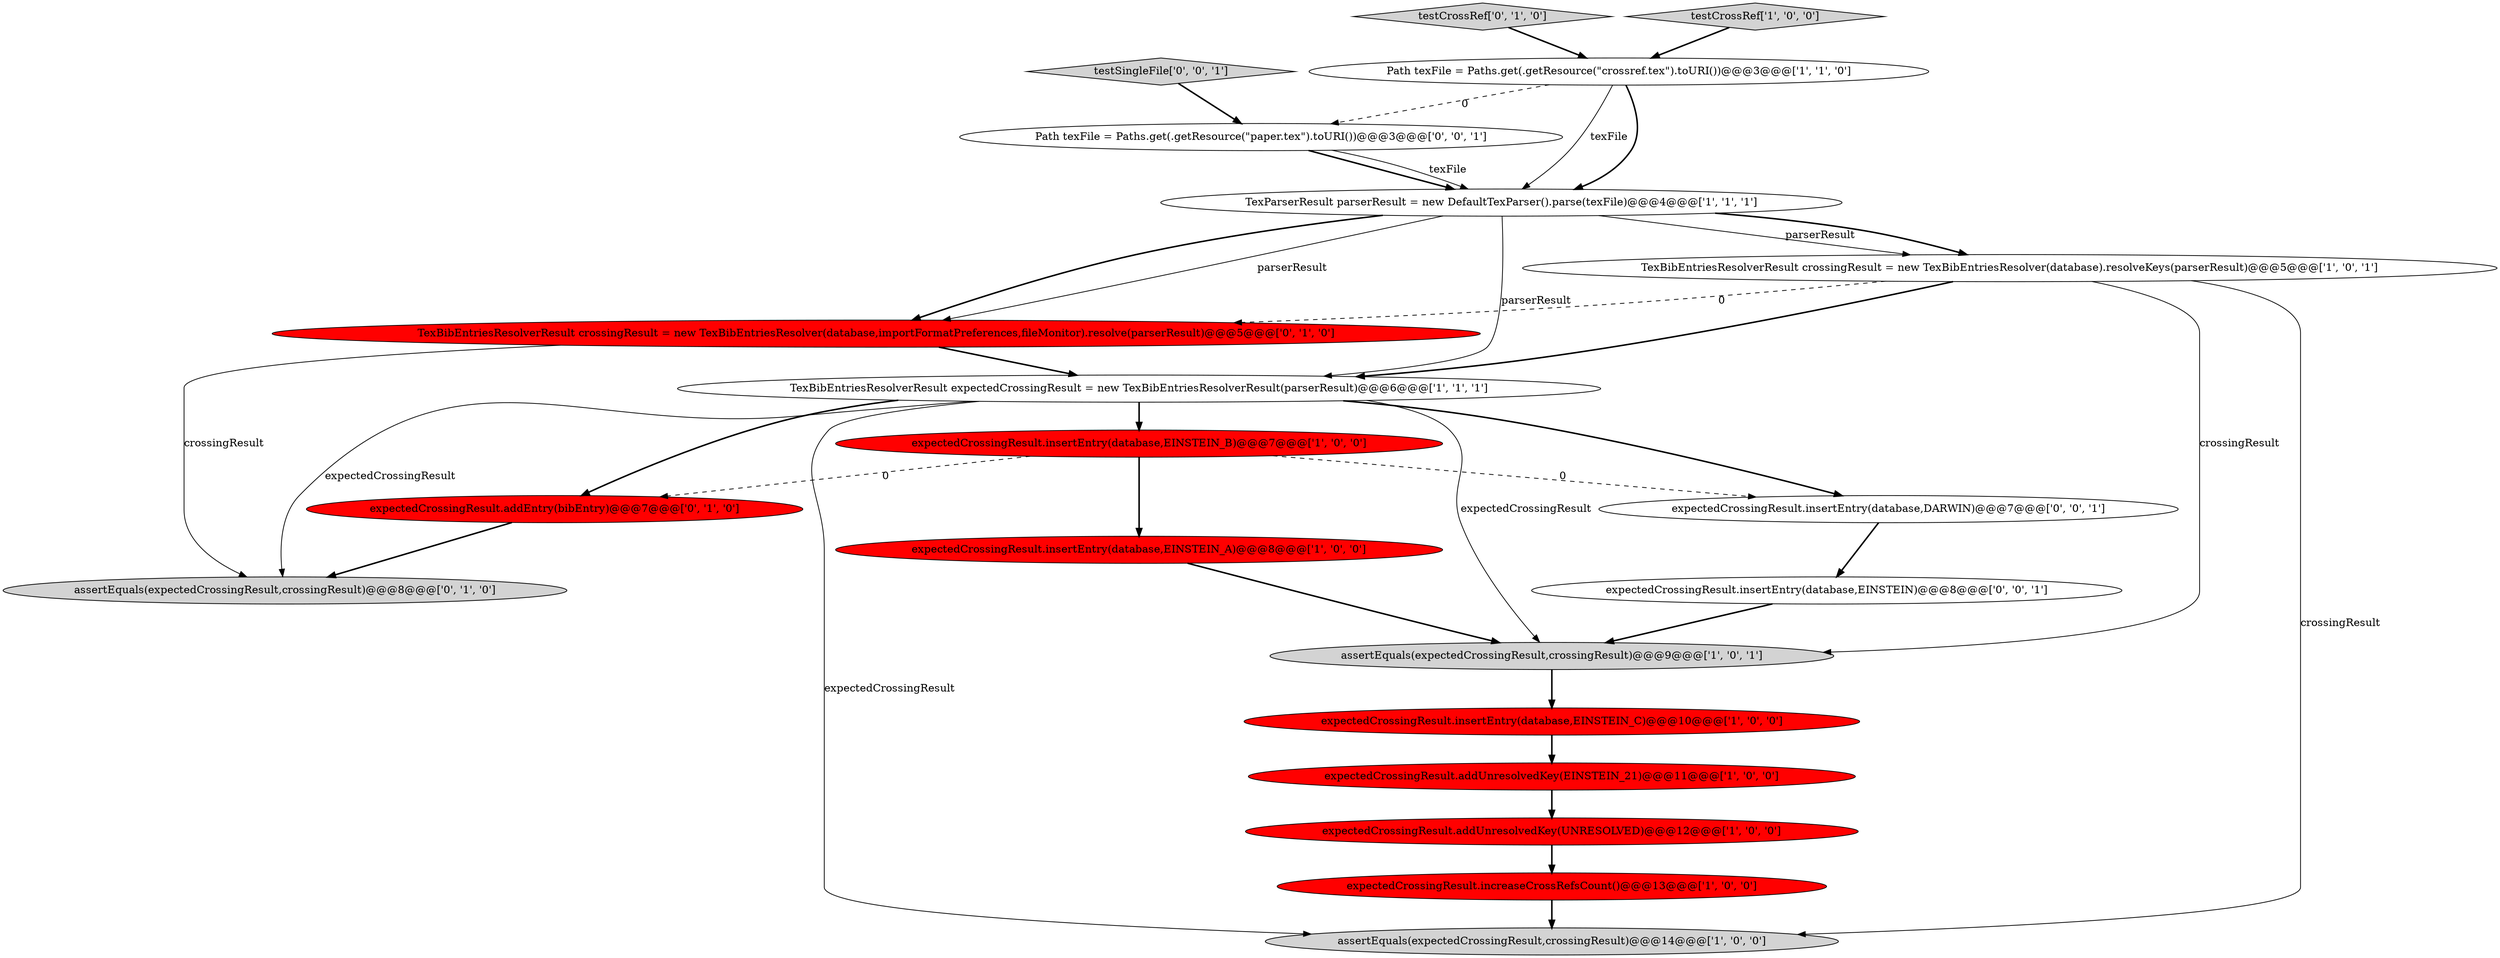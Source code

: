 digraph {
15 [style = filled, label = "testCrossRef['0', '1', '0']", fillcolor = lightgray, shape = diamond image = "AAA0AAABBB2BBB"];
20 [style = filled, label = "expectedCrossingResult.insertEntry(database,EINSTEIN)@@@8@@@['0', '0', '1']", fillcolor = white, shape = ellipse image = "AAA0AAABBB3BBB"];
13 [style = filled, label = "expectedCrossingResult.addEntry(bibEntry)@@@7@@@['0', '1', '0']", fillcolor = red, shape = ellipse image = "AAA1AAABBB2BBB"];
10 [style = filled, label = "assertEquals(expectedCrossingResult,crossingResult)@@@9@@@['1', '0', '1']", fillcolor = lightgray, shape = ellipse image = "AAA0AAABBB1BBB"];
4 [style = filled, label = "expectedCrossingResult.insertEntry(database,EINSTEIN_B)@@@7@@@['1', '0', '0']", fillcolor = red, shape = ellipse image = "AAA1AAABBB1BBB"];
3 [style = filled, label = "assertEquals(expectedCrossingResult,crossingResult)@@@14@@@['1', '0', '0']", fillcolor = lightgray, shape = ellipse image = "AAA0AAABBB1BBB"];
8 [style = filled, label = "expectedCrossingResult.insertEntry(database,EINSTEIN_C)@@@10@@@['1', '0', '0']", fillcolor = red, shape = ellipse image = "AAA1AAABBB1BBB"];
18 [style = filled, label = "expectedCrossingResult.insertEntry(database,DARWIN)@@@7@@@['0', '0', '1']", fillcolor = white, shape = ellipse image = "AAA0AAABBB3BBB"];
17 [style = filled, label = "testSingleFile['0', '0', '1']", fillcolor = lightgray, shape = diamond image = "AAA0AAABBB3BBB"];
12 [style = filled, label = "expectedCrossingResult.increaseCrossRefsCount()@@@13@@@['1', '0', '0']", fillcolor = red, shape = ellipse image = "AAA1AAABBB1BBB"];
5 [style = filled, label = "TexBibEntriesResolverResult crossingResult = new TexBibEntriesResolver(database).resolveKeys(parserResult)@@@5@@@['1', '0', '1']", fillcolor = white, shape = ellipse image = "AAA0AAABBB1BBB"];
9 [style = filled, label = "testCrossRef['1', '0', '0']", fillcolor = lightgray, shape = diamond image = "AAA0AAABBB1BBB"];
1 [style = filled, label = "Path texFile = Paths.get(.getResource(\"crossref.tex\").toURI())@@@3@@@['1', '1', '0']", fillcolor = white, shape = ellipse image = "AAA0AAABBB1BBB"];
11 [style = filled, label = "TexBibEntriesResolverResult expectedCrossingResult = new TexBibEntriesResolverResult(parserResult)@@@6@@@['1', '1', '1']", fillcolor = white, shape = ellipse image = "AAA0AAABBB1BBB"];
16 [style = filled, label = "assertEquals(expectedCrossingResult,crossingResult)@@@8@@@['0', '1', '0']", fillcolor = lightgray, shape = ellipse image = "AAA0AAABBB2BBB"];
6 [style = filled, label = "expectedCrossingResult.addUnresolvedKey(EINSTEIN_21)@@@11@@@['1', '0', '0']", fillcolor = red, shape = ellipse image = "AAA1AAABBB1BBB"];
0 [style = filled, label = "expectedCrossingResult.insertEntry(database,EINSTEIN_A)@@@8@@@['1', '0', '0']", fillcolor = red, shape = ellipse image = "AAA1AAABBB1BBB"];
7 [style = filled, label = "expectedCrossingResult.addUnresolvedKey(UNRESOLVED)@@@12@@@['1', '0', '0']", fillcolor = red, shape = ellipse image = "AAA1AAABBB1BBB"];
19 [style = filled, label = "Path texFile = Paths.get(.getResource(\"paper.tex\").toURI())@@@3@@@['0', '0', '1']", fillcolor = white, shape = ellipse image = "AAA0AAABBB3BBB"];
14 [style = filled, label = "TexBibEntriesResolverResult crossingResult = new TexBibEntriesResolver(database,importFormatPreferences,fileMonitor).resolve(parserResult)@@@5@@@['0', '1', '0']", fillcolor = red, shape = ellipse image = "AAA1AAABBB2BBB"];
2 [style = filled, label = "TexParserResult parserResult = new DefaultTexParser().parse(texFile)@@@4@@@['1', '1', '1']", fillcolor = white, shape = ellipse image = "AAA0AAABBB1BBB"];
4->18 [style = dashed, label="0"];
2->11 [style = solid, label="parserResult"];
5->14 [style = dashed, label="0"];
7->12 [style = bold, label=""];
11->4 [style = bold, label=""];
1->19 [style = dashed, label="0"];
1->2 [style = solid, label="texFile"];
8->6 [style = bold, label=""];
19->2 [style = bold, label=""];
2->5 [style = solid, label="parserResult"];
2->14 [style = solid, label="parserResult"];
13->16 [style = bold, label=""];
17->19 [style = bold, label=""];
11->18 [style = bold, label=""];
4->0 [style = bold, label=""];
14->16 [style = solid, label="crossingResult"];
20->10 [style = bold, label=""];
19->2 [style = solid, label="texFile"];
18->20 [style = bold, label=""];
0->10 [style = bold, label=""];
5->3 [style = solid, label="crossingResult"];
11->16 [style = solid, label="expectedCrossingResult"];
10->8 [style = bold, label=""];
11->3 [style = solid, label="expectedCrossingResult"];
2->14 [style = bold, label=""];
11->13 [style = bold, label=""];
5->10 [style = solid, label="crossingResult"];
1->2 [style = bold, label=""];
5->11 [style = bold, label=""];
12->3 [style = bold, label=""];
6->7 [style = bold, label=""];
9->1 [style = bold, label=""];
4->13 [style = dashed, label="0"];
14->11 [style = bold, label=""];
11->10 [style = solid, label="expectedCrossingResult"];
2->5 [style = bold, label=""];
15->1 [style = bold, label=""];
}
